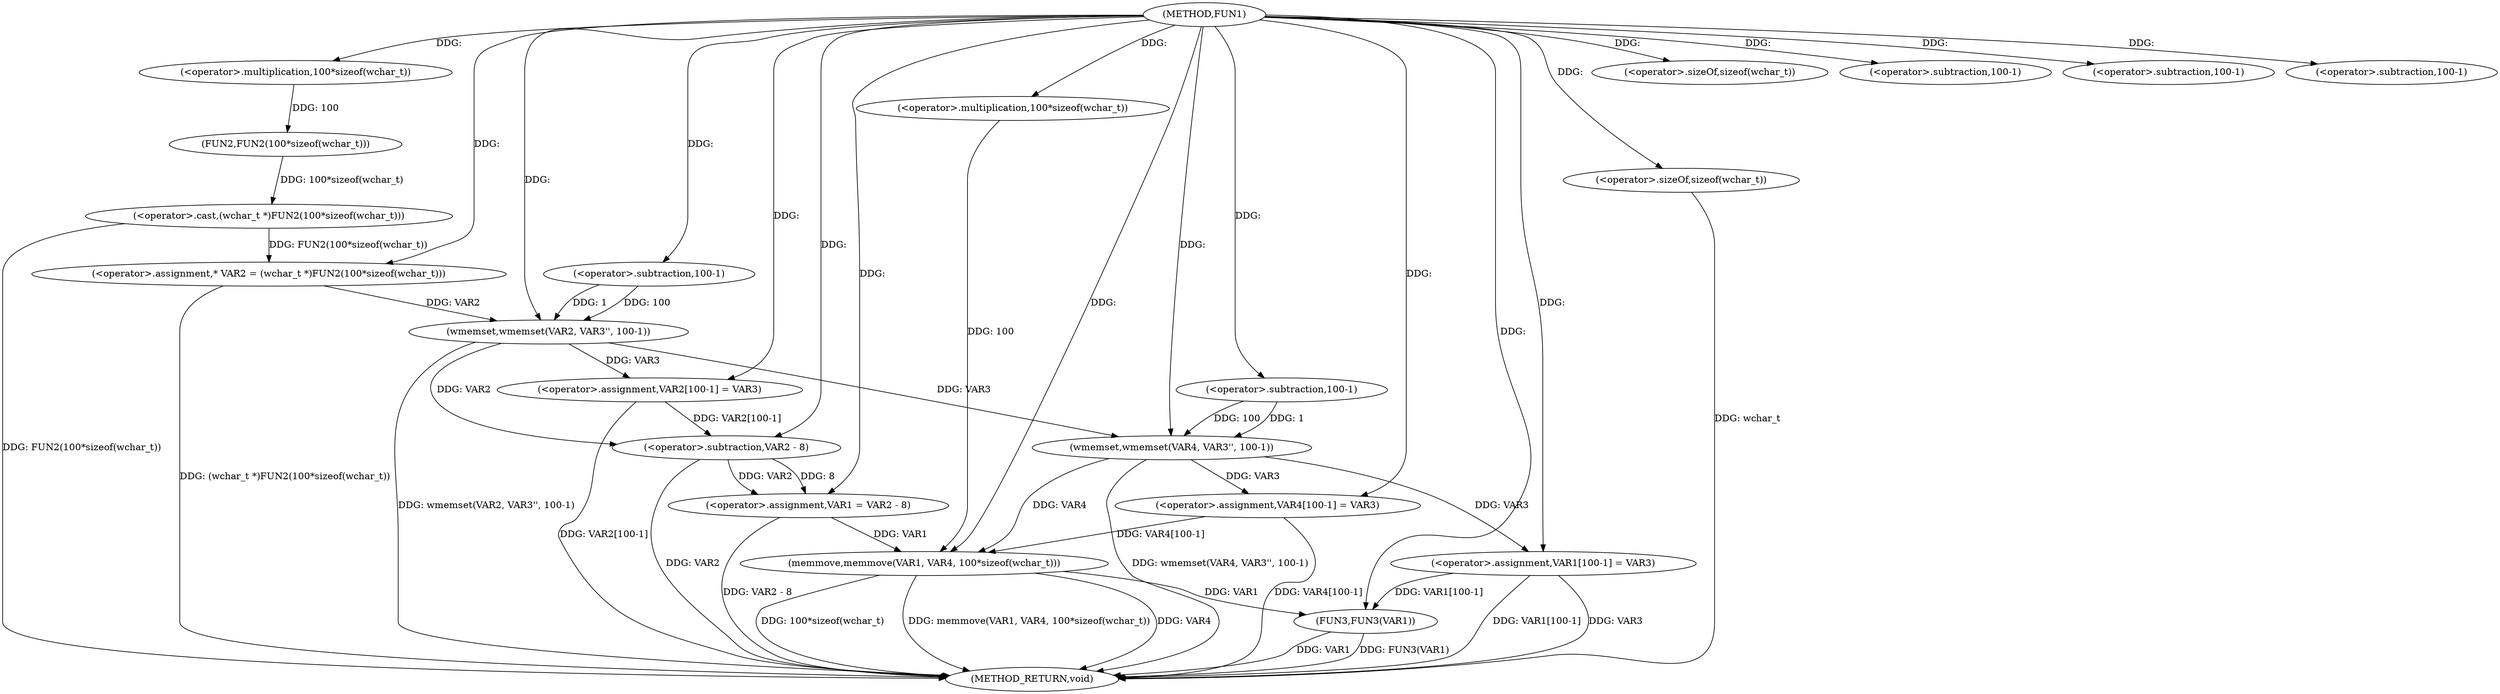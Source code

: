 digraph FUN1 {  
"1000100" [label = "(METHOD,FUN1)" ]
"1000164" [label = "(METHOD_RETURN,void)" ]
"1000104" [label = "(<operator>.assignment,* VAR2 = (wchar_t *)FUN2(100*sizeof(wchar_t)))" ]
"1000106" [label = "(<operator>.cast,(wchar_t *)FUN2(100*sizeof(wchar_t)))" ]
"1000108" [label = "(FUN2,FUN2(100*sizeof(wchar_t)))" ]
"1000109" [label = "(<operator>.multiplication,100*sizeof(wchar_t))" ]
"1000111" [label = "(<operator>.sizeOf,sizeof(wchar_t))" ]
"1000113" [label = "(wmemset,wmemset(VAR2, VAR3'', 100-1))" ]
"1000116" [label = "(<operator>.subtraction,100-1)" ]
"1000119" [label = "(<operator>.assignment,VAR2[100-1] = VAR3)" ]
"1000122" [label = "(<operator>.subtraction,100-1)" ]
"1000128" [label = "(<operator>.assignment,VAR1 = VAR2 - 8)" ]
"1000130" [label = "(<operator>.subtraction,VAR2 - 8)" ]
"1000135" [label = "(wmemset,wmemset(VAR4, VAR3'', 100-1))" ]
"1000138" [label = "(<operator>.subtraction,100-1)" ]
"1000141" [label = "(<operator>.assignment,VAR4[100-1] = VAR3)" ]
"1000144" [label = "(<operator>.subtraction,100-1)" ]
"1000148" [label = "(memmove,memmove(VAR1, VAR4, 100*sizeof(wchar_t)))" ]
"1000151" [label = "(<operator>.multiplication,100*sizeof(wchar_t))" ]
"1000153" [label = "(<operator>.sizeOf,sizeof(wchar_t))" ]
"1000155" [label = "(<operator>.assignment,VAR1[100-1] = VAR3)" ]
"1000158" [label = "(<operator>.subtraction,100-1)" ]
"1000162" [label = "(FUN3,FUN3(VAR1))" ]
  "1000128" -> "1000164"  [ label = "DDG: VAR2 - 8"] 
  "1000141" -> "1000164"  [ label = "DDG: VAR4[100-1]"] 
  "1000106" -> "1000164"  [ label = "DDG: FUN2(100*sizeof(wchar_t))"] 
  "1000148" -> "1000164"  [ label = "DDG: 100*sizeof(wchar_t)"] 
  "1000148" -> "1000164"  [ label = "DDG: memmove(VAR1, VAR4, 100*sizeof(wchar_t))"] 
  "1000153" -> "1000164"  [ label = "DDG: wchar_t"] 
  "1000148" -> "1000164"  [ label = "DDG: VAR4"] 
  "1000155" -> "1000164"  [ label = "DDG: VAR3"] 
  "1000104" -> "1000164"  [ label = "DDG: (wchar_t *)FUN2(100*sizeof(wchar_t))"] 
  "1000130" -> "1000164"  [ label = "DDG: VAR2"] 
  "1000135" -> "1000164"  [ label = "DDG: wmemset(VAR4, VAR3'', 100-1)"] 
  "1000113" -> "1000164"  [ label = "DDG: wmemset(VAR2, VAR3'', 100-1)"] 
  "1000119" -> "1000164"  [ label = "DDG: VAR2[100-1]"] 
  "1000155" -> "1000164"  [ label = "DDG: VAR1[100-1]"] 
  "1000162" -> "1000164"  [ label = "DDG: VAR1"] 
  "1000162" -> "1000164"  [ label = "DDG: FUN3(VAR1)"] 
  "1000106" -> "1000104"  [ label = "DDG: FUN2(100*sizeof(wchar_t))"] 
  "1000100" -> "1000104"  [ label = "DDG: "] 
  "1000108" -> "1000106"  [ label = "DDG: 100*sizeof(wchar_t)"] 
  "1000109" -> "1000108"  [ label = "DDG: 100"] 
  "1000100" -> "1000109"  [ label = "DDG: "] 
  "1000100" -> "1000111"  [ label = "DDG: "] 
  "1000104" -> "1000113"  [ label = "DDG: VAR2"] 
  "1000100" -> "1000113"  [ label = "DDG: "] 
  "1000116" -> "1000113"  [ label = "DDG: 100"] 
  "1000116" -> "1000113"  [ label = "DDG: 1"] 
  "1000100" -> "1000116"  [ label = "DDG: "] 
  "1000113" -> "1000119"  [ label = "DDG: VAR3"] 
  "1000100" -> "1000119"  [ label = "DDG: "] 
  "1000100" -> "1000122"  [ label = "DDG: "] 
  "1000130" -> "1000128"  [ label = "DDG: VAR2"] 
  "1000130" -> "1000128"  [ label = "DDG: 8"] 
  "1000100" -> "1000128"  [ label = "DDG: "] 
  "1000113" -> "1000130"  [ label = "DDG: VAR2"] 
  "1000119" -> "1000130"  [ label = "DDG: VAR2[100-1]"] 
  "1000100" -> "1000130"  [ label = "DDG: "] 
  "1000100" -> "1000135"  [ label = "DDG: "] 
  "1000113" -> "1000135"  [ label = "DDG: VAR3"] 
  "1000138" -> "1000135"  [ label = "DDG: 100"] 
  "1000138" -> "1000135"  [ label = "DDG: 1"] 
  "1000100" -> "1000138"  [ label = "DDG: "] 
  "1000135" -> "1000141"  [ label = "DDG: VAR3"] 
  "1000100" -> "1000141"  [ label = "DDG: "] 
  "1000100" -> "1000144"  [ label = "DDG: "] 
  "1000128" -> "1000148"  [ label = "DDG: VAR1"] 
  "1000100" -> "1000148"  [ label = "DDG: "] 
  "1000141" -> "1000148"  [ label = "DDG: VAR4[100-1]"] 
  "1000135" -> "1000148"  [ label = "DDG: VAR4"] 
  "1000151" -> "1000148"  [ label = "DDG: 100"] 
  "1000100" -> "1000151"  [ label = "DDG: "] 
  "1000100" -> "1000153"  [ label = "DDG: "] 
  "1000100" -> "1000155"  [ label = "DDG: "] 
  "1000135" -> "1000155"  [ label = "DDG: VAR3"] 
  "1000100" -> "1000158"  [ label = "DDG: "] 
  "1000148" -> "1000162"  [ label = "DDG: VAR1"] 
  "1000155" -> "1000162"  [ label = "DDG: VAR1[100-1]"] 
  "1000100" -> "1000162"  [ label = "DDG: "] 
}
